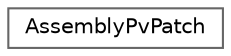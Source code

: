digraph "Graphical Class Hierarchy"
{
 // LATEX_PDF_SIZE
  bgcolor="transparent";
  edge [fontname=Helvetica,fontsize=10,labelfontname=Helvetica,labelfontsize=10];
  node [fontname=Helvetica,fontsize=10,shape=box,height=0.2,width=0.4];
  rankdir="LR";
  Node0 [id="Node000000",label="AssemblyPvPatch",height=0.2,width=0.4,color="grey40", fillcolor="white", style="filled",URL="$classFoam_1_1AssemblyPvPatch.html",tooltip="An assembly of lduMatrix that is specific inter-region coupling through mapped patches."];
}
